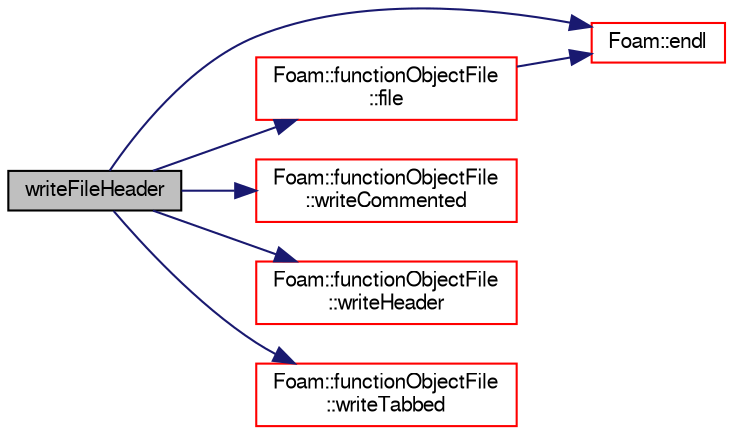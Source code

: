 digraph "writeFileHeader"
{
  bgcolor="transparent";
  edge [fontname="FreeSans",fontsize="10",labelfontname="FreeSans",labelfontsize="10"];
  node [fontname="FreeSans",fontsize="10",shape=record];
  rankdir="LR";
  Node1 [label="writeFileHeader",height=0.2,width=0.4,color="black", fillcolor="grey75", style="filled" fontcolor="black"];
  Node1 -> Node2 [color="midnightblue",fontsize="10",style="solid",fontname="FreeSans"];
  Node2 [label="Foam::endl",height=0.2,width=0.4,color="red",URL="$a10237.html#a2db8fe02a0d3909e9351bb4275b23ce4",tooltip="Add newline and flush stream. "];
  Node1 -> Node3 [color="midnightblue",fontsize="10",style="solid",fontname="FreeSans"];
  Node3 [label="Foam::functionObjectFile\l::file",height=0.2,width=0.4,color="red",URL="$a00843.html#aa14822a6edd4ec6d642d61132850f2b4",tooltip="Return access to the file (if only 1) "];
  Node3 -> Node2 [color="midnightblue",fontsize="10",style="solid",fontname="FreeSans"];
  Node1 -> Node4 [color="midnightblue",fontsize="10",style="solid",fontname="FreeSans"];
  Node4 [label="Foam::functionObjectFile\l::writeCommented",height=0.2,width=0.4,color="red",URL="$a00843.html#a0cadcd36ab066e82b92f9a3a367ea013",tooltip="Write a commented string to stream. "];
  Node1 -> Node5 [color="midnightblue",fontsize="10",style="solid",fontname="FreeSans"];
  Node5 [label="Foam::functionObjectFile\l::writeHeader",height=0.2,width=0.4,color="red",URL="$a00843.html#a17a9befac8f16ca48eee83f7a262b9cd",tooltip="Write a commented header to stream. "];
  Node1 -> Node6 [color="midnightblue",fontsize="10",style="solid",fontname="FreeSans"];
  Node6 [label="Foam::functionObjectFile\l::writeTabbed",height=0.2,width=0.4,color="red",URL="$a00843.html#aa67ec2f6b5e0d2622e654f824b9d796c",tooltip="Write a tabbed string to stream. "];
}
